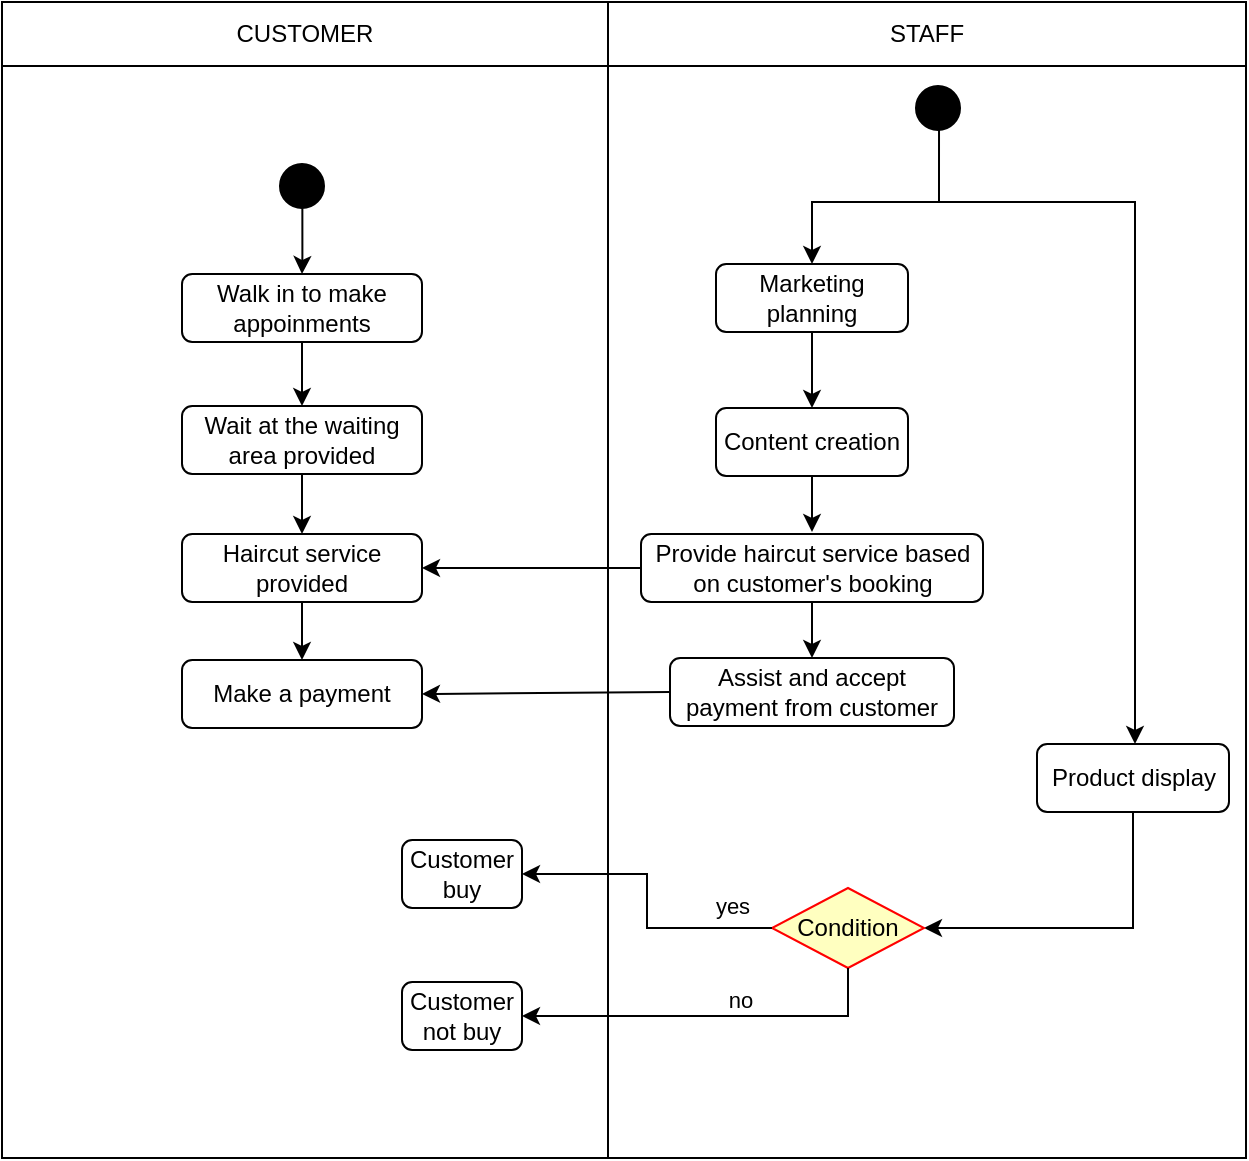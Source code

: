 <mxfile version="24.4.0" type="github">
  <diagram name="Page-1" id="UtILHOOvsMrrQ-R1n7kE">
    <mxGraphModel dx="1124" dy="-40" grid="0" gridSize="10" guides="1" tooltips="1" connect="1" arrows="1" fold="1" page="0" pageScale="1" pageWidth="827" pageHeight="1169" math="0" shadow="0">
      <root>
        <mxCell id="0" />
        <mxCell id="1" parent="0" />
        <mxCell id="KepiEa6D_0x9U03XaYwY-1" value="" style="swimlane;startSize=0;" parent="1" vertex="1">
          <mxGeometry x="-187" y="461" width="303" height="578" as="geometry" />
        </mxCell>
        <mxCell id="w3mi6-489EvIM3OzmEsd-10" style="edgeStyle=orthogonalEdgeStyle;rounded=0;orthogonalLoop=1;jettySize=auto;html=1;exitX=0.5;exitY=1;exitDx=0;exitDy=0;entryX=0.5;entryY=0;entryDx=0;entryDy=0;" edge="1" parent="KepiEa6D_0x9U03XaYwY-1" source="w3mi6-489EvIM3OzmEsd-7" target="w3mi6-489EvIM3OzmEsd-8">
          <mxGeometry relative="1" as="geometry" />
        </mxCell>
        <mxCell id="w3mi6-489EvIM3OzmEsd-7" value="Walk in to make appoinments" style="rounded=1;whiteSpace=wrap;html=1;" vertex="1" parent="KepiEa6D_0x9U03XaYwY-1">
          <mxGeometry x="90" y="136" width="120" height="34" as="geometry" />
        </mxCell>
        <mxCell id="w3mi6-489EvIM3OzmEsd-12" style="edgeStyle=orthogonalEdgeStyle;rounded=0;orthogonalLoop=1;jettySize=auto;html=1;exitX=0.5;exitY=1;exitDx=0;exitDy=0;entryX=0.5;entryY=0;entryDx=0;entryDy=0;" edge="1" parent="KepiEa6D_0x9U03XaYwY-1" source="w3mi6-489EvIM3OzmEsd-8" target="w3mi6-489EvIM3OzmEsd-9">
          <mxGeometry relative="1" as="geometry" />
        </mxCell>
        <mxCell id="w3mi6-489EvIM3OzmEsd-8" value="Wait at the waiting area provided" style="rounded=1;whiteSpace=wrap;html=1;" vertex="1" parent="KepiEa6D_0x9U03XaYwY-1">
          <mxGeometry x="90" y="202" width="120" height="34" as="geometry" />
        </mxCell>
        <mxCell id="w3mi6-489EvIM3OzmEsd-14" style="edgeStyle=orthogonalEdgeStyle;rounded=0;orthogonalLoop=1;jettySize=auto;html=1;exitX=0.5;exitY=1;exitDx=0;exitDy=0;entryX=0.5;entryY=0;entryDx=0;entryDy=0;" edge="1" parent="KepiEa6D_0x9U03XaYwY-1" source="w3mi6-489EvIM3OzmEsd-9" target="w3mi6-489EvIM3OzmEsd-13">
          <mxGeometry relative="1" as="geometry" />
        </mxCell>
        <mxCell id="w3mi6-489EvIM3OzmEsd-9" value="Haircut service provided" style="rounded=1;whiteSpace=wrap;html=1;" vertex="1" parent="KepiEa6D_0x9U03XaYwY-1">
          <mxGeometry x="90" y="266" width="120" height="34" as="geometry" />
        </mxCell>
        <mxCell id="w3mi6-489EvIM3OzmEsd-13" value="Make a payment" style="rounded=1;whiteSpace=wrap;html=1;" vertex="1" parent="KepiEa6D_0x9U03XaYwY-1">
          <mxGeometry x="90" y="329" width="120" height="34" as="geometry" />
        </mxCell>
        <mxCell id="w3mi6-489EvIM3OzmEsd-16" style="edgeStyle=orthogonalEdgeStyle;rounded=0;orthogonalLoop=1;jettySize=auto;html=1;exitX=0.506;exitY=0.877;exitDx=0;exitDy=0;exitPerimeter=0;" edge="1" parent="KepiEa6D_0x9U03XaYwY-1" source="w3mi6-489EvIM3OzmEsd-15" target="w3mi6-489EvIM3OzmEsd-7">
          <mxGeometry relative="1" as="geometry" />
        </mxCell>
        <mxCell id="w3mi6-489EvIM3OzmEsd-15" value="" style="ellipse;html=1;shape=startState;fillColor=#000000;strokeColor=#000000;" vertex="1" parent="KepiEa6D_0x9U03XaYwY-1">
          <mxGeometry x="135" y="77" width="30" height="30" as="geometry" />
        </mxCell>
        <mxCell id="w3mi6-489EvIM3OzmEsd-37" value="Customer buy" style="rounded=1;whiteSpace=wrap;html=1;" vertex="1" parent="KepiEa6D_0x9U03XaYwY-1">
          <mxGeometry x="200" y="419" width="60" height="34" as="geometry" />
        </mxCell>
        <mxCell id="w3mi6-489EvIM3OzmEsd-38" value="Customer not buy" style="rounded=1;whiteSpace=wrap;html=1;" vertex="1" parent="KepiEa6D_0x9U03XaYwY-1">
          <mxGeometry x="200" y="490" width="60" height="34" as="geometry" />
        </mxCell>
        <mxCell id="w3mi6-489EvIM3OzmEsd-43" value="CUSTOMER" style="html=1;whiteSpace=wrap;" vertex="1" parent="KepiEa6D_0x9U03XaYwY-1">
          <mxGeometry width="303" height="32" as="geometry" />
        </mxCell>
        <mxCell id="w3mi6-489EvIM3OzmEsd-1" value="" style="swimlane;startSize=0;" vertex="1" parent="1">
          <mxGeometry x="116" y="461" width="319" height="578" as="geometry" />
        </mxCell>
        <mxCell id="w3mi6-489EvIM3OzmEsd-18" style="edgeStyle=orthogonalEdgeStyle;rounded=0;orthogonalLoop=1;jettySize=auto;html=1;exitX=0.517;exitY=0.867;exitDx=0;exitDy=0;entryX=0.5;entryY=0;entryDx=0;entryDy=0;exitPerimeter=0;" edge="1" parent="w3mi6-489EvIM3OzmEsd-1" source="w3mi6-489EvIM3OzmEsd-5" target="w3mi6-489EvIM3OzmEsd-17">
          <mxGeometry relative="1" as="geometry">
            <Array as="points">
              <mxPoint x="165" y="100" />
              <mxPoint x="102" y="100" />
            </Array>
          </mxGeometry>
        </mxCell>
        <mxCell id="w3mi6-489EvIM3OzmEsd-5" value="" style="ellipse;html=1;shape=startState;fillColor=#000000;strokeColor=#000000;" vertex="1" parent="w3mi6-489EvIM3OzmEsd-1">
          <mxGeometry x="150" y="38" width="30" height="30" as="geometry" />
        </mxCell>
        <mxCell id="w3mi6-489EvIM3OzmEsd-20" style="edgeStyle=orthogonalEdgeStyle;rounded=0;orthogonalLoop=1;jettySize=auto;html=1;exitX=0.5;exitY=1;exitDx=0;exitDy=0;entryX=0.5;entryY=0;entryDx=0;entryDy=0;" edge="1" parent="w3mi6-489EvIM3OzmEsd-1" source="w3mi6-489EvIM3OzmEsd-17" target="w3mi6-489EvIM3OzmEsd-19">
          <mxGeometry relative="1" as="geometry" />
        </mxCell>
        <mxCell id="w3mi6-489EvIM3OzmEsd-17" value="Marketing planning" style="rounded=1;whiteSpace=wrap;html=1;" vertex="1" parent="w3mi6-489EvIM3OzmEsd-1">
          <mxGeometry x="54" y="131" width="96" height="34" as="geometry" />
        </mxCell>
        <mxCell id="w3mi6-489EvIM3OzmEsd-24" style="edgeStyle=orthogonalEdgeStyle;rounded=0;orthogonalLoop=1;jettySize=auto;html=1;exitX=0.5;exitY=1;exitDx=0;exitDy=0;entryX=0.5;entryY=0;entryDx=0;entryDy=0;" edge="1" parent="w3mi6-489EvIM3OzmEsd-1" source="w3mi6-489EvIM3OzmEsd-19">
          <mxGeometry relative="1" as="geometry">
            <mxPoint x="102" y="265" as="targetPoint" />
          </mxGeometry>
        </mxCell>
        <mxCell id="w3mi6-489EvIM3OzmEsd-19" value="Content creation" style="rounded=1;whiteSpace=wrap;html=1;" vertex="1" parent="w3mi6-489EvIM3OzmEsd-1">
          <mxGeometry x="54" y="203" width="96" height="34" as="geometry" />
        </mxCell>
        <mxCell id="w3mi6-489EvIM3OzmEsd-25" style="edgeStyle=orthogonalEdgeStyle;rounded=0;orthogonalLoop=1;jettySize=auto;html=1;exitX=0.5;exitY=1;exitDx=0;exitDy=0;entryX=0.5;entryY=0;entryDx=0;entryDy=0;" edge="1" parent="w3mi6-489EvIM3OzmEsd-1" target="w3mi6-489EvIM3OzmEsd-22">
          <mxGeometry relative="1" as="geometry">
            <mxPoint x="102" y="299" as="sourcePoint" />
          </mxGeometry>
        </mxCell>
        <mxCell id="w3mi6-489EvIM3OzmEsd-21" value="Provide haircut service based on customer&#39;s booking" style="rounded=1;whiteSpace=wrap;html=1;" vertex="1" parent="w3mi6-489EvIM3OzmEsd-1">
          <mxGeometry x="16.5" y="266" width="171" height="34" as="geometry" />
        </mxCell>
        <mxCell id="w3mi6-489EvIM3OzmEsd-22" value="Assist and accept payment from customer" style="rounded=1;whiteSpace=wrap;html=1;" vertex="1" parent="w3mi6-489EvIM3OzmEsd-1">
          <mxGeometry x="31" y="328" width="142" height="34" as="geometry" />
        </mxCell>
        <mxCell id="w3mi6-489EvIM3OzmEsd-36" style="edgeStyle=orthogonalEdgeStyle;rounded=0;orthogonalLoop=1;jettySize=auto;html=1;exitX=0.5;exitY=1;exitDx=0;exitDy=0;entryX=1;entryY=0.5;entryDx=0;entryDy=0;" edge="1" parent="w3mi6-489EvIM3OzmEsd-1" source="w3mi6-489EvIM3OzmEsd-23" target="w3mi6-489EvIM3OzmEsd-30">
          <mxGeometry relative="1" as="geometry" />
        </mxCell>
        <mxCell id="w3mi6-489EvIM3OzmEsd-23" value="Product display" style="rounded=1;whiteSpace=wrap;html=1;" vertex="1" parent="w3mi6-489EvIM3OzmEsd-1">
          <mxGeometry x="214.5" y="371" width="96" height="34" as="geometry" />
        </mxCell>
        <mxCell id="w3mi6-489EvIM3OzmEsd-29" style="edgeStyle=orthogonalEdgeStyle;rounded=0;orthogonalLoop=1;jettySize=auto;html=1;entryX=0.5;entryY=0;entryDx=0;entryDy=0;" edge="1" parent="w3mi6-489EvIM3OzmEsd-1">
          <mxGeometry relative="1" as="geometry">
            <mxPoint x="165.5" y="99" as="sourcePoint" />
            <mxPoint x="263.5" y="371" as="targetPoint" />
            <Array as="points">
              <mxPoint x="165" y="100" />
              <mxPoint x="264" y="100" />
            </Array>
          </mxGeometry>
        </mxCell>
        <mxCell id="w3mi6-489EvIM3OzmEsd-30" value="Condition" style="rhombus;whiteSpace=wrap;html=1;fontColor=#000000;fillColor=#ffffc0;strokeColor=#ff0000;" vertex="1" parent="w3mi6-489EvIM3OzmEsd-1">
          <mxGeometry x="82" y="443" width="76" height="40" as="geometry" />
        </mxCell>
        <mxCell id="w3mi6-489EvIM3OzmEsd-44" value="STAFF" style="html=1;whiteSpace=wrap;" vertex="1" parent="w3mi6-489EvIM3OzmEsd-1">
          <mxGeometry width="319" height="32" as="geometry" />
        </mxCell>
        <mxCell id="w3mi6-489EvIM3OzmEsd-34" style="rounded=0;orthogonalLoop=1;jettySize=auto;html=1;exitX=0;exitY=0.5;exitDx=0;exitDy=0;entryX=1;entryY=0.5;entryDx=0;entryDy=0;" edge="1" parent="1" source="w3mi6-489EvIM3OzmEsd-21" target="w3mi6-489EvIM3OzmEsd-9">
          <mxGeometry relative="1" as="geometry" />
        </mxCell>
        <mxCell id="w3mi6-489EvIM3OzmEsd-35" style="rounded=0;orthogonalLoop=1;jettySize=auto;html=1;exitX=0;exitY=0.5;exitDx=0;exitDy=0;entryX=1;entryY=0.5;entryDx=0;entryDy=0;" edge="1" parent="1" source="w3mi6-489EvIM3OzmEsd-22" target="w3mi6-489EvIM3OzmEsd-13">
          <mxGeometry relative="1" as="geometry" />
        </mxCell>
        <mxCell id="w3mi6-489EvIM3OzmEsd-39" style="edgeStyle=orthogonalEdgeStyle;rounded=0;orthogonalLoop=1;jettySize=auto;html=1;exitX=0;exitY=0.5;exitDx=0;exitDy=0;entryX=1;entryY=0.5;entryDx=0;entryDy=0;" edge="1" parent="1" source="w3mi6-489EvIM3OzmEsd-30" target="w3mi6-489EvIM3OzmEsd-37">
          <mxGeometry relative="1" as="geometry" />
        </mxCell>
        <mxCell id="w3mi6-489EvIM3OzmEsd-41" value="yes" style="edgeLabel;html=1;align=center;verticalAlign=middle;resizable=0;points=[];" vertex="1" connectable="0" parent="w3mi6-489EvIM3OzmEsd-39">
          <mxGeometry x="-0.539" relative="1" as="geometry">
            <mxPoint x="15" y="-11" as="offset" />
          </mxGeometry>
        </mxCell>
        <mxCell id="w3mi6-489EvIM3OzmEsd-40" style="edgeStyle=orthogonalEdgeStyle;rounded=0;orthogonalLoop=1;jettySize=auto;html=1;exitX=0.5;exitY=1;exitDx=0;exitDy=0;entryX=1;entryY=0.5;entryDx=0;entryDy=0;" edge="1" parent="1" source="w3mi6-489EvIM3OzmEsd-30" target="w3mi6-489EvIM3OzmEsd-38">
          <mxGeometry relative="1" as="geometry" />
        </mxCell>
        <mxCell id="w3mi6-489EvIM3OzmEsd-42" value="no" style="edgeLabel;html=1;align=center;verticalAlign=middle;resizable=0;points=[];" vertex="1" connectable="0" parent="w3mi6-489EvIM3OzmEsd-40">
          <mxGeometry x="-0.267" y="-1" relative="1" as="geometry">
            <mxPoint x="-10" y="-7" as="offset" />
          </mxGeometry>
        </mxCell>
      </root>
    </mxGraphModel>
  </diagram>
</mxfile>
